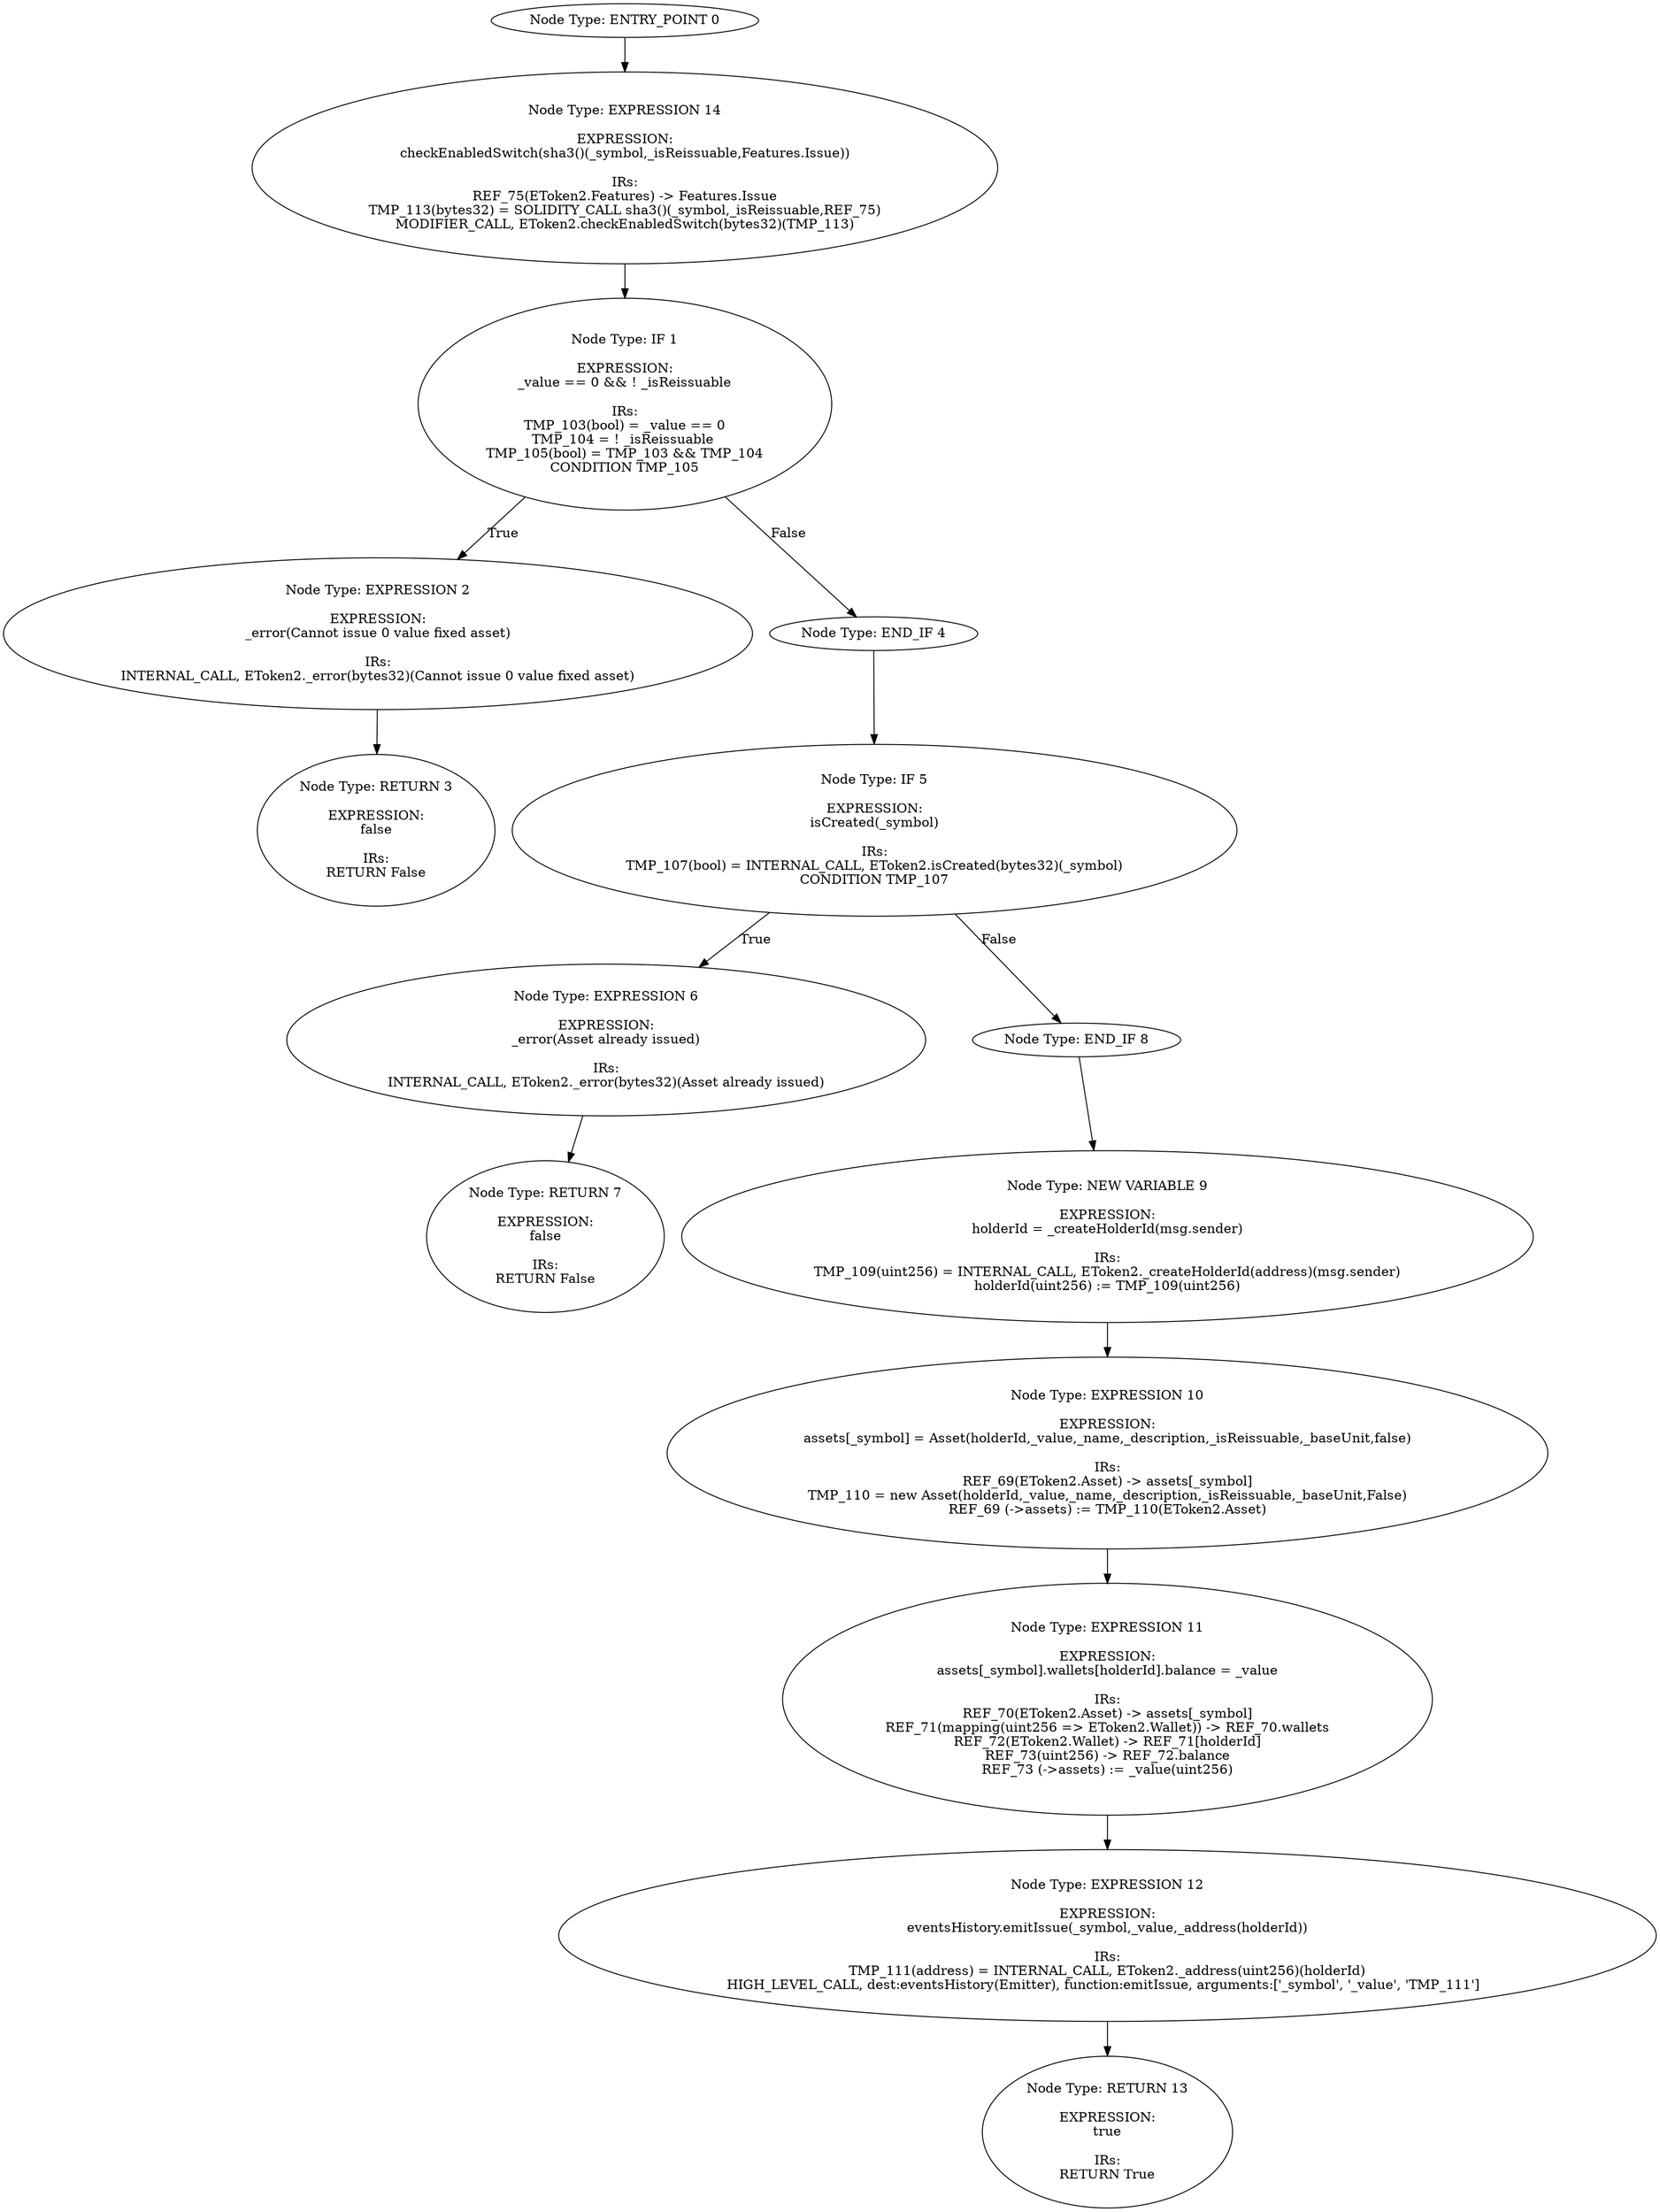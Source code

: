 digraph{
0[label="Node Type: ENTRY_POINT 0
"];
0->14;
1[label="Node Type: IF 1

EXPRESSION:
_value == 0 && ! _isReissuable

IRs:
TMP_103(bool) = _value == 0
TMP_104 = ! _isReissuable 
TMP_105(bool) = TMP_103 && TMP_104
CONDITION TMP_105"];
1->2[label="True"];
1->4[label="False"];
2[label="Node Type: EXPRESSION 2

EXPRESSION:
_error(Cannot issue 0 value fixed asset)

IRs:
INTERNAL_CALL, EToken2._error(bytes32)(Cannot issue 0 value fixed asset)"];
2->3;
3[label="Node Type: RETURN 3

EXPRESSION:
false

IRs:
RETURN False"];
4[label="Node Type: END_IF 4
"];
4->5;
5[label="Node Type: IF 5

EXPRESSION:
isCreated(_symbol)

IRs:
TMP_107(bool) = INTERNAL_CALL, EToken2.isCreated(bytes32)(_symbol)
CONDITION TMP_107"];
5->6[label="True"];
5->8[label="False"];
6[label="Node Type: EXPRESSION 6

EXPRESSION:
_error(Asset already issued)

IRs:
INTERNAL_CALL, EToken2._error(bytes32)(Asset already issued)"];
6->7;
7[label="Node Type: RETURN 7

EXPRESSION:
false

IRs:
RETURN False"];
8[label="Node Type: END_IF 8
"];
8->9;
9[label="Node Type: NEW VARIABLE 9

EXPRESSION:
holderId = _createHolderId(msg.sender)

IRs:
TMP_109(uint256) = INTERNAL_CALL, EToken2._createHolderId(address)(msg.sender)
holderId(uint256) := TMP_109(uint256)"];
9->10;
10[label="Node Type: EXPRESSION 10

EXPRESSION:
assets[_symbol] = Asset(holderId,_value,_name,_description,_isReissuable,_baseUnit,false)

IRs:
REF_69(EToken2.Asset) -> assets[_symbol]
TMP_110 = new Asset(holderId,_value,_name,_description,_isReissuable,_baseUnit,False)
REF_69 (->assets) := TMP_110(EToken2.Asset)"];
10->11;
11[label="Node Type: EXPRESSION 11

EXPRESSION:
assets[_symbol].wallets[holderId].balance = _value

IRs:
REF_70(EToken2.Asset) -> assets[_symbol]
REF_71(mapping(uint256 => EToken2.Wallet)) -> REF_70.wallets
REF_72(EToken2.Wallet) -> REF_71[holderId]
REF_73(uint256) -> REF_72.balance
REF_73 (->assets) := _value(uint256)"];
11->12;
12[label="Node Type: EXPRESSION 12

EXPRESSION:
eventsHistory.emitIssue(_symbol,_value,_address(holderId))

IRs:
TMP_111(address) = INTERNAL_CALL, EToken2._address(uint256)(holderId)
HIGH_LEVEL_CALL, dest:eventsHistory(Emitter), function:emitIssue, arguments:['_symbol', '_value', 'TMP_111']  "];
12->13;
13[label="Node Type: RETURN 13

EXPRESSION:
true

IRs:
RETURN True"];
14[label="Node Type: EXPRESSION 14

EXPRESSION:
checkEnabledSwitch(sha3()(_symbol,_isReissuable,Features.Issue))

IRs:
REF_75(EToken2.Features) -> Features.Issue
TMP_113(bytes32) = SOLIDITY_CALL sha3()(_symbol,_isReissuable,REF_75)
MODIFIER_CALL, EToken2.checkEnabledSwitch(bytes32)(TMP_113)"];
14->1;
}
